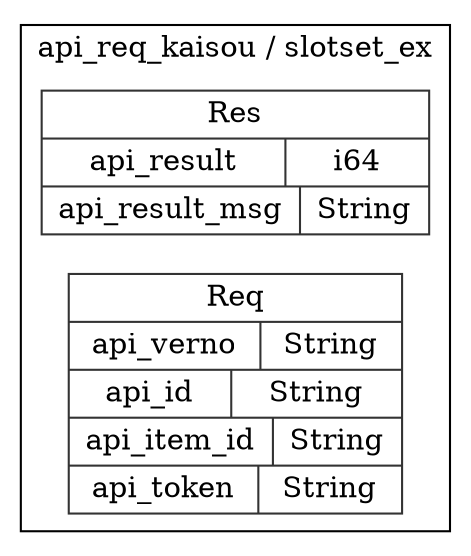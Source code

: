 digraph {
  rankdir=LR;
  subgraph cluster_0 {
    label="api_req_kaisou / slotset_ex";
    node [style="filled", color=white, style="solid", color=gray20];
    api_req_kaisou__slotset_ex__Res [label="<Res> Res  | { api_result | <api_result> i64 } | { api_result_msg | <api_result_msg> String }", shape=record];
    api_req_kaisou__slotset_ex__Req [label="<Req> Req  | { api_verno | <api_verno> String } | { api_id | <api_id> String } | { api_item_id | <api_item_id> String } | { api_token | <api_token> String }", shape=record];
  }
}
